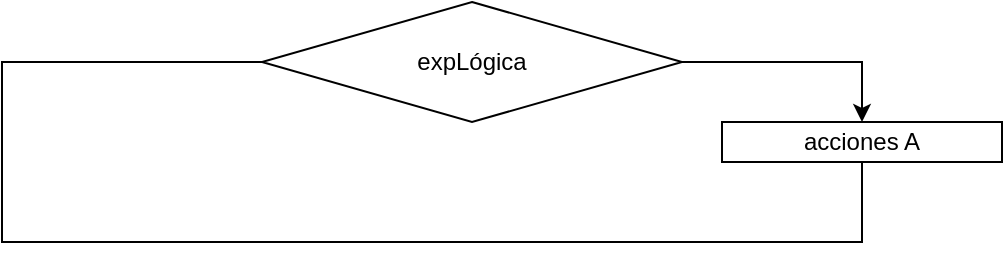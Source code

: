 <mxfile version="20.3.3" type="github">
  <diagram id="dV5AvFHwJiYVH1rTCUHf" name="Página-1">
    <mxGraphModel dx="1133" dy="475" grid="1" gridSize="10" guides="1" tooltips="1" connect="1" arrows="1" fold="1" page="1" pageScale="1" pageWidth="827" pageHeight="1169" math="0" shadow="0">
      <root>
        <mxCell id="0" />
        <mxCell id="1" parent="0" />
        <mxCell id="anzrbEpyw_3kxmckHt4E-9" value="expLógica" style="rhombus;whiteSpace=wrap;html=1;" vertex="1" parent="1">
          <mxGeometry x="150" y="70" width="210" height="60" as="geometry" />
        </mxCell>
        <mxCell id="anzrbEpyw_3kxmckHt4E-13" value="" style="shape=partialRectangle;whiteSpace=wrap;html=1;bottom=1;right=1;left=1;top=0;fillColor=none;routingCenterX=-0.5;direction=south;" vertex="1" parent="1">
          <mxGeometry x="20" y="100" width="130" height="90" as="geometry" />
        </mxCell>
        <mxCell id="anzrbEpyw_3kxmckHt4E-14" style="edgeStyle=orthogonalEdgeStyle;rounded=0;orthogonalLoop=1;jettySize=auto;html=1;exitX=1;exitY=0.5;exitDx=0;exitDy=0;" edge="1" parent="1" source="anzrbEpyw_3kxmckHt4E-13" target="anzrbEpyw_3kxmckHt4E-13">
          <mxGeometry relative="1" as="geometry" />
        </mxCell>
        <mxCell id="anzrbEpyw_3kxmckHt4E-19" value="acciones A" style="rounded=0;whiteSpace=wrap;html=1;" vertex="1" parent="1">
          <mxGeometry x="380" y="130" width="140" height="20" as="geometry" />
        </mxCell>
        <mxCell id="anzrbEpyw_3kxmckHt4E-21" value="" style="edgeStyle=segmentEdgeStyle;endArrow=classic;html=1;rounded=0;" edge="1" parent="1">
          <mxGeometry width="50" height="50" relative="1" as="geometry">
            <mxPoint x="360" y="100" as="sourcePoint" />
            <mxPoint x="450" y="130" as="targetPoint" />
            <Array as="points">
              <mxPoint x="450" y="100" />
            </Array>
          </mxGeometry>
        </mxCell>
        <mxCell id="anzrbEpyw_3kxmckHt4E-26" value="" style="shape=partialRectangle;whiteSpace=wrap;html=1;bottom=0;right=0;fillColor=none;direction=west;" vertex="1" parent="1">
          <mxGeometry x="150" y="150" width="300" height="40" as="geometry" />
        </mxCell>
      </root>
    </mxGraphModel>
  </diagram>
</mxfile>
